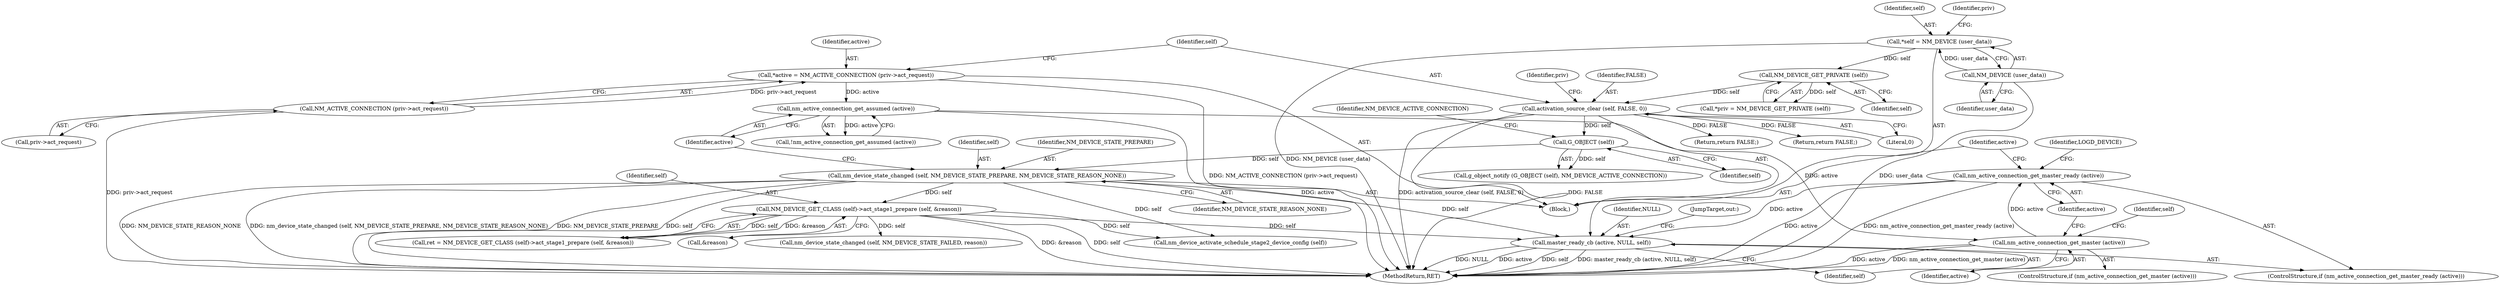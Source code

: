 digraph "0_NetworkManager_d5fc88e573fa58b93034b04d35a2454f5d28cad9@API" {
"1003686" [label="(Call,master_ready_cb (active, NULL, self))"];
"1003684" [label="(Call,nm_active_connection_get_master_ready (active))"];
"1003680" [label="(Call,nm_active_connection_get_master (active))"];
"1003649" [label="(Call,nm_active_connection_get_assumed (active))"];
"1003617" [label="(Call,*active = NM_ACTIVE_CONNECTION (priv->act_request))"];
"1003619" [label="(Call,NM_ACTIVE_CONNECTION (priv->act_request))"];
"1003643" [label="(Call,nm_device_state_changed (self, NM_DEVICE_STATE_PREPARE, NM_DEVICE_STATE_REASON_NONE))"];
"1003637" [label="(Call,G_OBJECT (self))"];
"1003623" [label="(Call,activation_source_clear (self, FALSE, 0))"];
"1003606" [label="(Call,NM_DEVICE_GET_PRIVATE (self))"];
"1003599" [label="(Call,*self = NM_DEVICE (user_data))"];
"1003601" [label="(Call,NM_DEVICE (user_data))"];
"1003654" [label="(Call,NM_DEVICE_GET_CLASS (self)->act_stage1_prepare (self, &reason))"];
"1003687" [label="(Identifier,active)"];
"1003670" [label="(Call,nm_device_state_changed (self, NM_DEVICE_STATE_FAILED, reason))"];
"1003638" [label="(Identifier,self)"];
"1003604" [label="(Call,*priv = NM_DEVICE_GET_PRIVATE (self))"];
"1003680" [label="(Call,nm_active_connection_get_master (active))"];
"1003639" [label="(Identifier,NM_DEVICE_ACTIVE_CONNECTION)"];
"1003882" [label="(Return,return FALSE;)"];
"1003629" [label="(Identifier,priv)"];
"1003599" [label="(Call,*self = NM_DEVICE (user_data))"];
"1003607" [label="(Identifier,self)"];
"1003617" [label="(Call,*active = NM_ACTIVE_CONNECTION (priv->act_request))"];
"1003683" [label="(ControlStructure,if (nm_active_connection_get_master_ready (active)))"];
"1003618" [label="(Identifier,active)"];
"1003643" [label="(Call,nm_device_state_changed (self, NM_DEVICE_STATE_PREPARE, NM_DEVICE_STATE_REASON_NONE))"];
"1003693" [label="(Identifier,LOGD_DEVICE)"];
"1003620" [label="(Call,priv->act_request)"];
"1003688" [label="(Identifier,NULL)"];
"1003702" [label="(Call,nm_device_activate_schedule_stage2_device_config (self))"];
"1003654" [label="(Call,NM_DEVICE_GET_CLASS (self)->act_stage1_prepare (self, &reason))"];
"1003601" [label="(Call,NM_DEVICE (user_data))"];
"1003600" [label="(Identifier,self)"];
"1003648" [label="(Call,!nm_active_connection_get_assumed (active))"];
"1003686" [label="(Call,master_ready_cb (active, NULL, self))"];
"1003602" [label="(Identifier,user_data)"];
"1003684" [label="(Call,nm_active_connection_get_master_ready (active))"];
"1003644" [label="(Identifier,self)"];
"1003605" [label="(Identifier,priv)"];
"1003650" [label="(Identifier,active)"];
"1003619" [label="(Call,NM_ACTIVE_CONNECTION (priv->act_request))"];
"1003645" [label="(Identifier,NM_DEVICE_STATE_PREPARE)"];
"1003649" [label="(Call,nm_active_connection_get_assumed (active))"];
"1003689" [label="(Identifier,self)"];
"1003704" [label="(JumpTarget,out:)"];
"1003636" [label="(Call,g_object_notify (G_OBJECT (self), NM_DEVICE_ACTIVE_CONNECTION))"];
"1003652" [label="(Call,ret = NM_DEVICE_GET_CLASS (self)->act_stage1_prepare (self, &reason))"];
"1003606" [label="(Call,NM_DEVICE_GET_PRIVATE (self))"];
"1003708" [label="(Return,return FALSE;)"];
"1003655" [label="(Identifier,self)"];
"1003679" [label="(ControlStructure,if (nm_active_connection_get_master (active)))"];
"1003656" [label="(Call,&reason)"];
"1003626" [label="(Literal,0)"];
"1003625" [label="(Identifier,FALSE)"];
"1003681" [label="(Identifier,active)"];
"1003703" [label="(Identifier,self)"];
"1003646" [label="(Identifier,NM_DEVICE_STATE_REASON_NONE)"];
"1003624" [label="(Identifier,self)"];
"1003623" [label="(Call,activation_source_clear (self, FALSE, 0))"];
"1007368" [label="(MethodReturn,RET)"];
"1003685" [label="(Identifier,active)"];
"1003597" [label="(Block,)"];
"1003637" [label="(Call,G_OBJECT (self))"];
"1003686" -> "1003683"  [label="AST: "];
"1003686" -> "1003689"  [label="CFG: "];
"1003687" -> "1003686"  [label="AST: "];
"1003688" -> "1003686"  [label="AST: "];
"1003689" -> "1003686"  [label="AST: "];
"1003704" -> "1003686"  [label="CFG: "];
"1003686" -> "1007368"  [label="DDG: NULL"];
"1003686" -> "1007368"  [label="DDG: active"];
"1003686" -> "1007368"  [label="DDG: self"];
"1003686" -> "1007368"  [label="DDG: master_ready_cb (active, NULL, self)"];
"1003684" -> "1003686"  [label="DDG: active"];
"1003643" -> "1003686"  [label="DDG: self"];
"1003654" -> "1003686"  [label="DDG: self"];
"1003684" -> "1003683"  [label="AST: "];
"1003684" -> "1003685"  [label="CFG: "];
"1003685" -> "1003684"  [label="AST: "];
"1003687" -> "1003684"  [label="CFG: "];
"1003693" -> "1003684"  [label="CFG: "];
"1003684" -> "1007368"  [label="DDG: active"];
"1003684" -> "1007368"  [label="DDG: nm_active_connection_get_master_ready (active)"];
"1003680" -> "1003684"  [label="DDG: active"];
"1003680" -> "1003679"  [label="AST: "];
"1003680" -> "1003681"  [label="CFG: "];
"1003681" -> "1003680"  [label="AST: "];
"1003685" -> "1003680"  [label="CFG: "];
"1003703" -> "1003680"  [label="CFG: "];
"1003680" -> "1007368"  [label="DDG: active"];
"1003680" -> "1007368"  [label="DDG: nm_active_connection_get_master (active)"];
"1003649" -> "1003680"  [label="DDG: active"];
"1003649" -> "1003648"  [label="AST: "];
"1003649" -> "1003650"  [label="CFG: "];
"1003650" -> "1003649"  [label="AST: "];
"1003648" -> "1003649"  [label="CFG: "];
"1003649" -> "1007368"  [label="DDG: active"];
"1003649" -> "1003648"  [label="DDG: active"];
"1003617" -> "1003649"  [label="DDG: active"];
"1003617" -> "1003597"  [label="AST: "];
"1003617" -> "1003619"  [label="CFG: "];
"1003618" -> "1003617"  [label="AST: "];
"1003619" -> "1003617"  [label="AST: "];
"1003624" -> "1003617"  [label="CFG: "];
"1003617" -> "1007368"  [label="DDG: NM_ACTIVE_CONNECTION (priv->act_request)"];
"1003619" -> "1003617"  [label="DDG: priv->act_request"];
"1003619" -> "1003620"  [label="CFG: "];
"1003620" -> "1003619"  [label="AST: "];
"1003619" -> "1007368"  [label="DDG: priv->act_request"];
"1003643" -> "1003597"  [label="AST: "];
"1003643" -> "1003646"  [label="CFG: "];
"1003644" -> "1003643"  [label="AST: "];
"1003645" -> "1003643"  [label="AST: "];
"1003646" -> "1003643"  [label="AST: "];
"1003650" -> "1003643"  [label="CFG: "];
"1003643" -> "1007368"  [label="DDG: NM_DEVICE_STATE_REASON_NONE"];
"1003643" -> "1007368"  [label="DDG: nm_device_state_changed (self, NM_DEVICE_STATE_PREPARE, NM_DEVICE_STATE_REASON_NONE)"];
"1003643" -> "1007368"  [label="DDG: NM_DEVICE_STATE_PREPARE"];
"1003643" -> "1007368"  [label="DDG: self"];
"1003637" -> "1003643"  [label="DDG: self"];
"1003643" -> "1003654"  [label="DDG: self"];
"1003643" -> "1003702"  [label="DDG: self"];
"1003637" -> "1003636"  [label="AST: "];
"1003637" -> "1003638"  [label="CFG: "];
"1003638" -> "1003637"  [label="AST: "];
"1003639" -> "1003637"  [label="CFG: "];
"1003637" -> "1003636"  [label="DDG: self"];
"1003623" -> "1003637"  [label="DDG: self"];
"1003623" -> "1003597"  [label="AST: "];
"1003623" -> "1003626"  [label="CFG: "];
"1003624" -> "1003623"  [label="AST: "];
"1003625" -> "1003623"  [label="AST: "];
"1003626" -> "1003623"  [label="AST: "];
"1003629" -> "1003623"  [label="CFG: "];
"1003623" -> "1007368"  [label="DDG: activation_source_clear (self, FALSE, 0)"];
"1003623" -> "1007368"  [label="DDG: FALSE"];
"1003606" -> "1003623"  [label="DDG: self"];
"1003623" -> "1003708"  [label="DDG: FALSE"];
"1003623" -> "1003882"  [label="DDG: FALSE"];
"1003606" -> "1003604"  [label="AST: "];
"1003606" -> "1003607"  [label="CFG: "];
"1003607" -> "1003606"  [label="AST: "];
"1003604" -> "1003606"  [label="CFG: "];
"1003606" -> "1003604"  [label="DDG: self"];
"1003599" -> "1003606"  [label="DDG: self"];
"1003599" -> "1003597"  [label="AST: "];
"1003599" -> "1003601"  [label="CFG: "];
"1003600" -> "1003599"  [label="AST: "];
"1003601" -> "1003599"  [label="AST: "];
"1003605" -> "1003599"  [label="CFG: "];
"1003599" -> "1007368"  [label="DDG: NM_DEVICE (user_data)"];
"1003601" -> "1003599"  [label="DDG: user_data"];
"1003601" -> "1003602"  [label="CFG: "];
"1003602" -> "1003601"  [label="AST: "];
"1003601" -> "1007368"  [label="DDG: user_data"];
"1003654" -> "1003652"  [label="AST: "];
"1003654" -> "1003656"  [label="CFG: "];
"1003655" -> "1003654"  [label="AST: "];
"1003656" -> "1003654"  [label="AST: "];
"1003652" -> "1003654"  [label="CFG: "];
"1003654" -> "1007368"  [label="DDG: &reason"];
"1003654" -> "1007368"  [label="DDG: self"];
"1003654" -> "1003652"  [label="DDG: self"];
"1003654" -> "1003652"  [label="DDG: &reason"];
"1003654" -> "1003670"  [label="DDG: self"];
"1003654" -> "1003702"  [label="DDG: self"];
}
